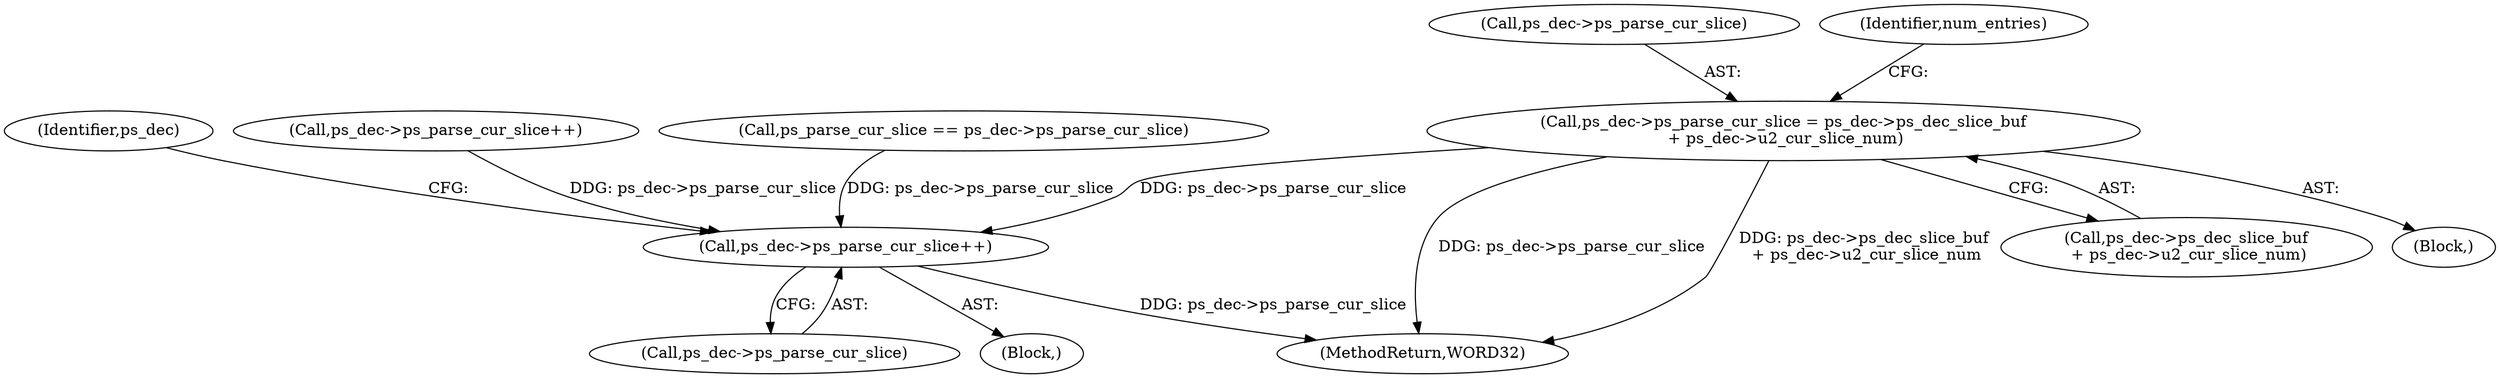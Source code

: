 digraph "0_Android_494561291a503840f385fbcd11d9bc5f4dc502b8_0@integer" {
"1000804" [label="(Call,ps_dec->ps_parse_cur_slice = ps_dec->ps_dec_slice_buf\n + ps_dec->u2_cur_slice_num)"];
"1001385" [label="(Call,ps_dec->ps_parse_cur_slice++)"];
"1001385" [label="(Call,ps_dec->ps_parse_cur_slice++)"];
"1001391" [label="(Identifier,ps_dec)"];
"1000805" [label="(Call,ps_dec->ps_parse_cur_slice)"];
"1000798" [label="(Call,ps_dec->ps_parse_cur_slice++)"];
"1001427" [label="(MethodReturn,WORD32)"];
"1000808" [label="(Call,ps_dec->ps_dec_slice_buf\n + ps_dec->u2_cur_slice_num)"];
"1000804" [label="(Call,ps_dec->ps_parse_cur_slice = ps_dec->ps_dec_slice_buf\n + ps_dec->u2_cur_slice_num)"];
"1001386" [label="(Call,ps_dec->ps_parse_cur_slice)"];
"1000803" [label="(Block,)"];
"1000537" [label="(Call,ps_parse_cur_slice == ps_dec->ps_parse_cur_slice)"];
"1001384" [label="(Block,)"];
"1000820" [label="(Identifier,num_entries)"];
"1000804" -> "1000803"  [label="AST: "];
"1000804" -> "1000808"  [label="CFG: "];
"1000805" -> "1000804"  [label="AST: "];
"1000808" -> "1000804"  [label="AST: "];
"1000820" -> "1000804"  [label="CFG: "];
"1000804" -> "1001427"  [label="DDG: ps_dec->ps_parse_cur_slice"];
"1000804" -> "1001427"  [label="DDG: ps_dec->ps_dec_slice_buf\n + ps_dec->u2_cur_slice_num"];
"1000804" -> "1001385"  [label="DDG: ps_dec->ps_parse_cur_slice"];
"1001385" -> "1001384"  [label="AST: "];
"1001385" -> "1001386"  [label="CFG: "];
"1001386" -> "1001385"  [label="AST: "];
"1001391" -> "1001385"  [label="CFG: "];
"1001385" -> "1001427"  [label="DDG: ps_dec->ps_parse_cur_slice"];
"1000798" -> "1001385"  [label="DDG: ps_dec->ps_parse_cur_slice"];
"1000537" -> "1001385"  [label="DDG: ps_dec->ps_parse_cur_slice"];
}
